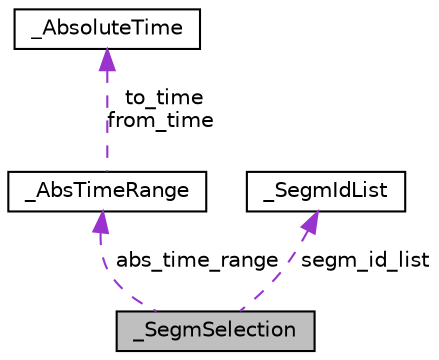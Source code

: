 digraph "_SegmSelection"
{
  edge [fontname="Helvetica",fontsize="10",labelfontname="Helvetica",labelfontsize="10"];
  node [fontname="Helvetica",fontsize="10",shape=record];
  Node1 [label="_SegmSelection",height=0.2,width=0.4,color="black", fillcolor="grey75", style="filled", fontcolor="black"];
  Node2 -> Node1 [dir="back",color="darkorchid3",fontsize="10",style="dashed",label=" abs_time_range" ,fontname="Helvetica"];
  Node2 [label="_AbsTimeRange",height=0.2,width=0.4,color="black", fillcolor="white", style="filled",URL="$struct___abs_time_range.html"];
  Node3 -> Node2 [dir="back",color="darkorchid3",fontsize="10",style="dashed",label=" to_time\nfrom_time" ,fontname="Helvetica"];
  Node3 [label="_AbsoluteTime",height=0.2,width=0.4,color="black", fillcolor="white", style="filled",URL="$struct___absolute_time.html"];
  Node4 -> Node1 [dir="back",color="darkorchid3",fontsize="10",style="dashed",label=" segm_id_list" ,fontname="Helvetica"];
  Node4 [label="_SegmIdList",height=0.2,width=0.4,color="black", fillcolor="white", style="filled",URL="$struct___segm_id_list.html"];
}
